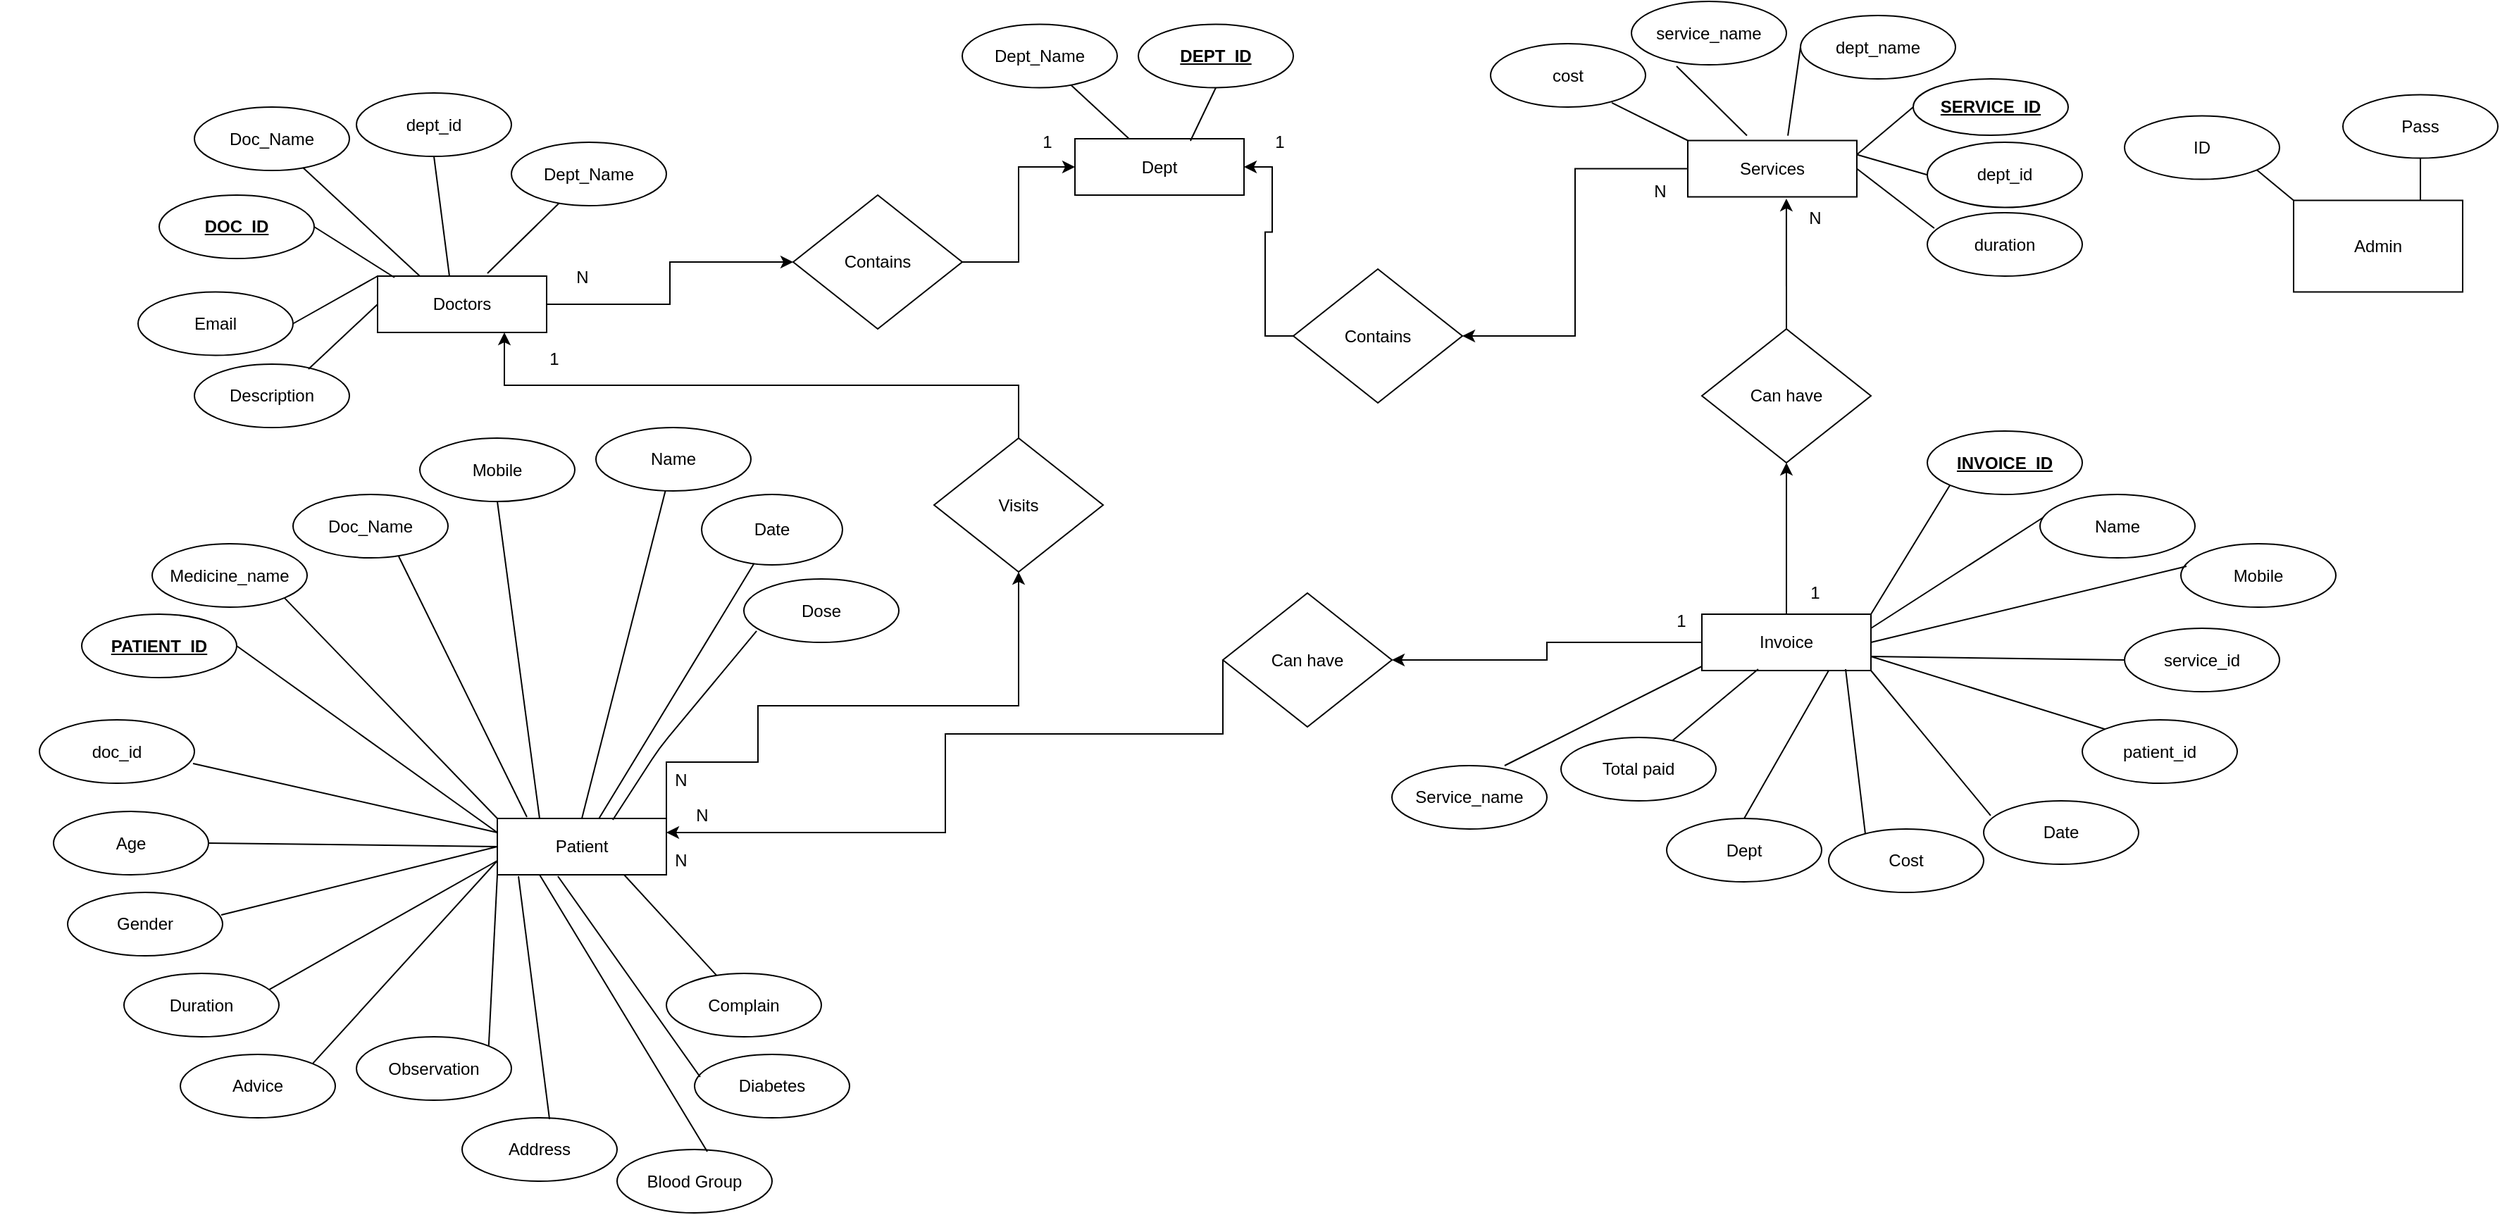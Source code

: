 <mxfile version="12.6.6" type="device"><diagram name="Page-1" id="ad52d381-51e7-2e0d-a935-2d0ddd2fd229"><mxGraphModel dx="3270" dy="803" grid="1" gridSize="10" guides="1" tooltips="1" connect="1" arrows="1" fold="1" page="1" pageScale="1" pageWidth="1100" pageHeight="850" background="#ffffff" math="0" shadow="0"><root><mxCell id="0"/><mxCell id="1" parent="0"/><mxCell id="o3fdxPKOGcx33LJuE6Om-1" value="Admin" style="rounded=0;whiteSpace=wrap;html=1;gradientColor=none;fontStyle=0;labelBackgroundColor=none;labelBorderColor=none;" parent="1" vertex="1"><mxGeometry x="1300" y="141.25" width="120" height="65" as="geometry"/></mxCell><mxCell id="o3fdxPKOGcx33LJuE6Om-6" value="ID" style="ellipse;whiteSpace=wrap;html=1;labelBackgroundColor=none;gradientColor=none;" parent="1" vertex="1"><mxGeometry x="1180" y="81.25" width="110" height="45" as="geometry"/></mxCell><mxCell id="o3fdxPKOGcx33LJuE6Om-7" value="service_name" style="ellipse;whiteSpace=wrap;html=1;labelBackgroundColor=none;gradientColor=none;" parent="1" vertex="1"><mxGeometry x="830" width="110" height="45" as="geometry"/></mxCell><mxCell id="o3fdxPKOGcx33LJuE6Om-8" value="dept_name" style="ellipse;whiteSpace=wrap;html=1;labelBackgroundColor=none;gradientColor=none;" parent="1" vertex="1"><mxGeometry x="950" y="10" width="110" height="45" as="geometry"/></mxCell><mxCell id="o3fdxPKOGcx33LJuE6Om-9" value="Pass" style="ellipse;whiteSpace=wrap;html=1;labelBackgroundColor=none;gradientColor=none;" parent="1" vertex="1"><mxGeometry x="1335" y="66.25" width="110" height="45" as="geometry"/></mxCell><mxCell id="o3fdxPKOGcx33LJuE6Om-11" value="Dept" style="rounded=0;whiteSpace=wrap;html=1;gradientColor=none;fontStyle=0;labelBackgroundColor=none;labelBorderColor=none;" parent="1" vertex="1"><mxGeometry x="435" y="97.5" width="120" height="40" as="geometry"/></mxCell><mxCell id="o3fdxPKOGcx33LJuE6Om-29" style="edgeStyle=orthogonalEdgeStyle;rounded=0;orthogonalLoop=1;jettySize=auto;html=1;exitX=0.5;exitY=1;exitDx=0;exitDy=0;" parent="1" edge="1"><mxGeometry relative="1" as="geometry"><mxPoint x="-320" y="357.5" as="sourcePoint"/><mxPoint x="-320" y="357.5" as="targetPoint"/></mxGeometry></mxCell><mxCell id="o3fdxPKOGcx33LJuE6Om-121" style="edgeStyle=orthogonalEdgeStyle;rounded=0;orthogonalLoop=1;jettySize=auto;html=1;exitX=1;exitY=0.5;exitDx=0;exitDy=0;entryX=0;entryY=0.5;entryDx=0;entryDy=0;" parent="1" source="o3fdxPKOGcx33LJuE6Om-30" target="o3fdxPKOGcx33LJuE6Om-118" edge="1"><mxGeometry relative="1" as="geometry"/></mxCell><mxCell id="o3fdxPKOGcx33LJuE6Om-30" value="Doctors" style="rounded=0;whiteSpace=wrap;html=1;gradientColor=none;fontStyle=0;labelBackgroundColor=none;labelBorderColor=none;" parent="1" vertex="1"><mxGeometry x="-60" y="195" width="120" height="40" as="geometry"/></mxCell><mxCell id="o3fdxPKOGcx33LJuE6Om-33" value="Doc_Name" style="ellipse;whiteSpace=wrap;html=1;labelBackgroundColor=none;gradientColor=none;" parent="1" vertex="1"><mxGeometry x="-190" y="75" width="110" height="45" as="geometry"/></mxCell><mxCell id="o3fdxPKOGcx33LJuE6Om-34" value="Dept_Name" style="ellipse;whiteSpace=wrap;html=1;labelBackgroundColor=none;gradientColor=none;" parent="1" vertex="1"><mxGeometry x="35" y="100" width="110" height="45" as="geometry"/></mxCell><mxCell id="o3fdxPKOGcx33LJuE6Om-35" value="Mobile" style="ellipse;whiteSpace=wrap;html=1;labelBackgroundColor=none;gradientColor=none;fontStyle=0" parent="1" vertex="1"><mxGeometry x="-30" y="310" width="110" height="45" as="geometry"/></mxCell><mxCell id="o3fdxPKOGcx33LJuE6Om-36" value="Email" style="ellipse;whiteSpace=wrap;html=1;labelBackgroundColor=none;gradientColor=none;" parent="1" vertex="1"><mxGeometry x="-230" y="206.25" width="110" height="45" as="geometry"/></mxCell><mxCell id="o3fdxPKOGcx33LJuE6Om-37" value="Description" style="ellipse;whiteSpace=wrap;html=1;labelBackgroundColor=none;gradientColor=none;" parent="1" vertex="1"><mxGeometry x="-190" y="257.5" width="110" height="45" as="geometry"/></mxCell><mxCell id="o3fdxPKOGcx33LJuE6Om-127" style="edgeStyle=orthogonalEdgeStyle;rounded=0;orthogonalLoop=1;jettySize=auto;html=1;exitX=0;exitY=0.5;exitDx=0;exitDy=0;entryX=1;entryY=0.5;entryDx=0;entryDy=0;" parent="1" source="o3fdxPKOGcx33LJuE6Om-38" target="o3fdxPKOGcx33LJuE6Om-126" edge="1"><mxGeometry relative="1" as="geometry"/></mxCell><mxCell id="o3fdxPKOGcx33LJuE6Om-38" value="Services" style="rounded=0;whiteSpace=wrap;html=1;gradientColor=none;fontStyle=0;labelBackgroundColor=none;labelBorderColor=none;" parent="1" vertex="1"><mxGeometry x="870" y="98.75" width="120" height="40" as="geometry"/></mxCell><mxCell id="o3fdxPKOGcx33LJuE6Om-40" value="Dept_Name" style="ellipse;whiteSpace=wrap;html=1;labelBackgroundColor=none;gradientColor=none;" parent="1" vertex="1"><mxGeometry x="355" y="16.25" width="110" height="45" as="geometry"/></mxCell><mxCell id="o3fdxPKOGcx33LJuE6Om-41" value="cost" style="ellipse;whiteSpace=wrap;html=1;labelBackgroundColor=none;gradientColor=none;" parent="1" vertex="1"><mxGeometry x="730" y="30" width="110" height="45" as="geometry"/></mxCell><mxCell id="o3fdxPKOGcx33LJuE6Om-42" value="duration" style="ellipse;whiteSpace=wrap;html=1;labelBackgroundColor=none;gradientColor=none;" parent="1" vertex="1"><mxGeometry x="1040" y="150" width="110" height="45" as="geometry"/></mxCell><mxCell id="o3fdxPKOGcx33LJuE6Om-132" style="edgeStyle=orthogonalEdgeStyle;rounded=0;orthogonalLoop=1;jettySize=auto;html=1;exitX=1;exitY=0;exitDx=0;exitDy=0;entryX=0.5;entryY=1;entryDx=0;entryDy=0;" parent="1" source="o3fdxPKOGcx33LJuE6Om-46" target="o3fdxPKOGcx33LJuE6Om-131" edge="1"><mxGeometry relative="1" as="geometry"><Array as="points"><mxPoint x="145" y="540"/><mxPoint x="210" y="540"/><mxPoint x="210" y="500"/><mxPoint x="395" y="500"/></Array></mxGeometry></mxCell><mxCell id="o3fdxPKOGcx33LJuE6Om-46" value="Patient" style="rounded=0;whiteSpace=wrap;html=1;gradientColor=none;fontStyle=0;labelBackgroundColor=none;labelBorderColor=none;" parent="1" vertex="1"><mxGeometry x="25" y="580" width="120" height="40" as="geometry"/></mxCell><mxCell id="o3fdxPKOGcx33LJuE6Om-47" value="Age" style="ellipse;whiteSpace=wrap;html=1;labelBackgroundColor=none;gradientColor=none;" parent="1" vertex="1"><mxGeometry x="-290" y="575" width="110" height="45" as="geometry"/></mxCell><mxCell id="o3fdxPKOGcx33LJuE6Om-48" value="Gender" style="ellipse;whiteSpace=wrap;html=1;labelBackgroundColor=none;gradientColor=none;" parent="1" vertex="1"><mxGeometry x="-280" y="632.5" width="110" height="45" as="geometry"/></mxCell><mxCell id="o3fdxPKOGcx33LJuE6Om-50" value="Address" style="ellipse;whiteSpace=wrap;html=1;labelBackgroundColor=none;gradientColor=none;" parent="1" vertex="1"><mxGeometry y="792.5" width="110" height="45" as="geometry"/></mxCell><mxCell id="o3fdxPKOGcx33LJuE6Om-51" value="Medicine_name" style="ellipse;whiteSpace=wrap;html=1;labelBackgroundColor=none;gradientColor=none;" parent="1" vertex="1"><mxGeometry x="-220" y="385" width="110" height="45" as="geometry"/></mxCell><mxCell id="o3fdxPKOGcx33LJuE6Om-52" value="Doc_Name" style="ellipse;whiteSpace=wrap;html=1;labelBackgroundColor=none;gradientColor=none;" parent="1" vertex="1"><mxGeometry x="-120" y="350" width="110" height="45" as="geometry"/></mxCell><mxCell id="o3fdxPKOGcx33LJuE6Om-53" value="&lt;div style=&quot;text-align: left&quot;&gt;&lt;span&gt;&lt;span&gt;Name&lt;/span&gt;&lt;/span&gt;&lt;/div&gt;" style="ellipse;whiteSpace=wrap;html=1;labelBackgroundColor=none;gradientColor=none;fontStyle=0" parent="1" vertex="1"><mxGeometry x="95" y="302.5" width="110" height="45" as="geometry"/></mxCell><mxCell id="o3fdxPKOGcx33LJuE6Om-54" value="Duration" style="ellipse;whiteSpace=wrap;html=1;labelBackgroundColor=none;gradientColor=none;" parent="1" vertex="1"><mxGeometry x="-240" y="690" width="110" height="45" as="geometry"/></mxCell><mxCell id="o3fdxPKOGcx33LJuE6Om-55" value="Advice" style="ellipse;whiteSpace=wrap;html=1;labelBackgroundColor=none;gradientColor=none;" parent="1" vertex="1"><mxGeometry x="-200" y="747.5" width="110" height="45" as="geometry"/></mxCell><mxCell id="o3fdxPKOGcx33LJuE6Om-56" value="Diabetes" style="ellipse;whiteSpace=wrap;html=1;labelBackgroundColor=none;gradientColor=none;" parent="1" vertex="1"><mxGeometry x="165" y="747.5" width="110" height="45" as="geometry"/></mxCell><mxCell id="o3fdxPKOGcx33LJuE6Om-57" value="Blood Group" style="ellipse;whiteSpace=wrap;html=1;labelBackgroundColor=none;gradientColor=none;" parent="1" vertex="1"><mxGeometry x="110" y="815" width="110" height="45" as="geometry"/></mxCell><mxCell id="o3fdxPKOGcx33LJuE6Om-58" value="Observation" style="ellipse;whiteSpace=wrap;html=1;labelBackgroundColor=none;gradientColor=none;" parent="1" vertex="1"><mxGeometry x="-75" y="735" width="110" height="45" as="geometry"/></mxCell><mxCell id="o3fdxPKOGcx33LJuE6Om-60" value="Complain" style="ellipse;whiteSpace=wrap;html=1;labelBackgroundColor=none;gradientColor=none;" parent="1" vertex="1"><mxGeometry x="145" y="690" width="110" height="45" as="geometry"/></mxCell><mxCell id="o3fdxPKOGcx33LJuE6Om-61" value="Date" style="ellipse;whiteSpace=wrap;html=1;labelBackgroundColor=none;gradientColor=none;" parent="1" vertex="1"><mxGeometry x="170" y="350" width="100" height="50" as="geometry"/></mxCell><mxCell id="o3fdxPKOGcx33LJuE6Om-62" value="Dose" style="ellipse;whiteSpace=wrap;html=1;labelBackgroundColor=none;gradientColor=none;" parent="1" vertex="1"><mxGeometry x="200" y="410" width="110" height="45" as="geometry"/></mxCell><mxCell id="o3fdxPKOGcx33LJuE6Om-150" style="edgeStyle=orthogonalEdgeStyle;rounded=0;orthogonalLoop=1;jettySize=auto;html=1;exitX=0;exitY=0.5;exitDx=0;exitDy=0;entryX=1;entryY=0.5;entryDx=0;entryDy=0;" parent="1" source="o3fdxPKOGcx33LJuE6Om-63" target="o3fdxPKOGcx33LJuE6Om-149" edge="1"><mxGeometry relative="1" as="geometry"/></mxCell><mxCell id="o3fdxPKOGcx33LJuE6Om-155" style="edgeStyle=orthogonalEdgeStyle;rounded=0;orthogonalLoop=1;jettySize=auto;html=1;exitX=0.5;exitY=0;exitDx=0;exitDy=0;entryX=0.5;entryY=1;entryDx=0;entryDy=0;" parent="1" source="o3fdxPKOGcx33LJuE6Om-63" target="o3fdxPKOGcx33LJuE6Om-154" edge="1"><mxGeometry relative="1" as="geometry"/></mxCell><mxCell id="o3fdxPKOGcx33LJuE6Om-63" value="Invoice" style="rounded=0;whiteSpace=wrap;html=1;gradientColor=none;fontStyle=0;labelBackgroundColor=none;labelBorderColor=none;" parent="1" vertex="1"><mxGeometry x="880" y="435" width="120" height="40" as="geometry"/></mxCell><mxCell id="o3fdxPKOGcx33LJuE6Om-64" value="Name" style="ellipse;whiteSpace=wrap;html=1;labelBackgroundColor=none;gradientColor=none;" parent="1" vertex="1"><mxGeometry x="1120" y="350" width="110" height="45" as="geometry"/></mxCell><mxCell id="o3fdxPKOGcx33LJuE6Om-65" value="Mobile" style="ellipse;whiteSpace=wrap;html=1;labelBackgroundColor=none;gradientColor=none;" parent="1" vertex="1"><mxGeometry x="1220" y="385" width="110" height="45" as="geometry"/></mxCell><mxCell id="o3fdxPKOGcx33LJuE6Om-66" value="Date" style="ellipse;whiteSpace=wrap;html=1;labelBackgroundColor=none;gradientColor=none;" parent="1" vertex="1"><mxGeometry x="1080" y="567.5" width="110" height="45" as="geometry"/></mxCell><mxCell id="o3fdxPKOGcx33LJuE6Om-67" value="Service_name" style="ellipse;whiteSpace=wrap;html=1;labelBackgroundColor=none;gradientColor=none;" parent="1" vertex="1"><mxGeometry x="660" y="542.5" width="110" height="45" as="geometry"/></mxCell><mxCell id="o3fdxPKOGcx33LJuE6Om-68" value="Total paid" style="ellipse;whiteSpace=wrap;html=1;labelBackgroundColor=none;gradientColor=none;" parent="1" vertex="1"><mxGeometry x="780" y="522.5" width="110" height="45" as="geometry"/></mxCell><mxCell id="o3fdxPKOGcx33LJuE6Om-69" value="Cost" style="ellipse;whiteSpace=wrap;html=1;labelBackgroundColor=none;gradientColor=none;" parent="1" vertex="1"><mxGeometry x="970" y="587.5" width="110" height="45" as="geometry"/></mxCell><mxCell id="o3fdxPKOGcx33LJuE6Om-70" value="Dept" style="ellipse;whiteSpace=wrap;html=1;labelBackgroundColor=none;gradientColor=none;" parent="1" vertex="1"><mxGeometry x="855" y="580" width="110" height="45" as="geometry"/></mxCell><mxCell id="o3fdxPKOGcx33LJuE6Om-79" value="" style="endArrow=none;html=1;entryX=0.373;entryY=0.978;entryDx=0;entryDy=0;entryPerimeter=0;" parent="1" source="o3fdxPKOGcx33LJuE6Om-46" target="o3fdxPKOGcx33LJuE6Om-61" edge="1"><mxGeometry width="50" height="50" relative="1" as="geometry"><mxPoint x="54.325" y="546.77" as="sourcePoint"/><mxPoint x="145" y="467.5" as="targetPoint"/></mxGeometry></mxCell><mxCell id="o3fdxPKOGcx33LJuE6Om-84" value="" style="endArrow=none;html=1;exitX=0.175;exitY=-0.025;exitDx=0;exitDy=0;entryX=0.682;entryY=0.978;entryDx=0;entryDy=0;entryPerimeter=0;exitPerimeter=0;" parent="1" source="o3fdxPKOGcx33LJuE6Om-46" target="o3fdxPKOGcx33LJuE6Om-52" edge="1"><mxGeometry width="50" height="50" relative="1" as="geometry"><mxPoint x="-91.04" y="612.5" as="sourcePoint"/><mxPoint x="-35.0" y="521.52" as="targetPoint"/></mxGeometry></mxCell><mxCell id="o3fdxPKOGcx33LJuE6Om-85" value="" style="endArrow=none;html=1;entryX=0.5;entryY=1;entryDx=0;entryDy=0;exitX=0.25;exitY=0;exitDx=0;exitDy=0;" parent="1" source="o3fdxPKOGcx33LJuE6Om-46" target="o3fdxPKOGcx33LJuE6Om-35" edge="1"><mxGeometry width="50" height="50" relative="1" as="geometry"><mxPoint x="45" y="572.5" as="sourcePoint"/><mxPoint x="76.04" y="661.52" as="targetPoint"/></mxGeometry></mxCell><mxCell id="o3fdxPKOGcx33LJuE6Om-86" value="" style="endArrow=none;html=1;exitX=0.5;exitY=0;exitDx=0;exitDy=0;" parent="1" source="o3fdxPKOGcx33LJuE6Om-46" target="o3fdxPKOGcx33LJuE6Om-53" edge="1"><mxGeometry width="50" height="50" relative="1" as="geometry"><mxPoint x="30" y="762.5" as="sourcePoint"/><mxPoint x="86.04" y="671.52" as="targetPoint"/></mxGeometry></mxCell><mxCell id="o3fdxPKOGcx33LJuE6Om-89" value="" style="endArrow=none;html=1;exitX=0;exitY=0;exitDx=0;exitDy=0;entryX=1;entryY=1;entryDx=0;entryDy=0;" parent="1" source="o3fdxPKOGcx33LJuE6Om-46" target="o3fdxPKOGcx33LJuE6Om-51" edge="1"><mxGeometry width="50" height="50" relative="1" as="geometry"><mxPoint x="-25" y="622.5" as="sourcePoint"/><mxPoint x="-85" y="564.02" as="targetPoint"/></mxGeometry></mxCell><mxCell id="o3fdxPKOGcx33LJuE6Om-90" value="" style="endArrow=none;html=1;entryX=1;entryY=0.5;entryDx=0;entryDy=0;" parent="1" target="o3fdxPKOGcx33LJuE6Om-47" edge="1"><mxGeometry width="50" height="50" relative="1" as="geometry"><mxPoint x="25" y="600" as="sourcePoint"/><mxPoint x="-135" y="607.5" as="targetPoint"/></mxGeometry></mxCell><mxCell id="o3fdxPKOGcx33LJuE6Om-95" value="" style="endArrow=none;html=1;entryX=0.082;entryY=0.822;entryDx=0;entryDy=0;entryPerimeter=0;exitX=0.683;exitY=0.025;exitDx=0;exitDy=0;exitPerimeter=0;" parent="1" source="o3fdxPKOGcx33LJuE6Om-46" target="o3fdxPKOGcx33LJuE6Om-62" edge="1"><mxGeometry width="50" height="50" relative="1" as="geometry"><mxPoint x="104.057" y="590" as="sourcePoint"/><mxPoint x="155" y="477.5" as="targetPoint"/><Array as="points"><mxPoint x="140" y="530"/></Array></mxGeometry></mxCell><mxCell id="o3fdxPKOGcx33LJuE6Om-99" value="" style="endArrow=none;html=1;entryX=0.045;entryY=0.322;entryDx=0;entryDy=0;entryPerimeter=0;exitX=0.727;exitY=0;exitDx=0;exitDy=0;exitPerimeter=0;" parent="1" source="o3fdxPKOGcx33LJuE6Om-67" edge="1"><mxGeometry width="50" height="50" relative="1" as="geometry"><mxPoint x="850" y="472" as="sourcePoint"/><mxPoint x="880.0" y="472.0" as="targetPoint"/></mxGeometry></mxCell><mxCell id="o3fdxPKOGcx33LJuE6Om-100" value="" style="endArrow=none;html=1;entryX=0.333;entryY=0.975;entryDx=0;entryDy=0;entryPerimeter=0;" parent="1" source="o3fdxPKOGcx33LJuE6Om-68" target="o3fdxPKOGcx33LJuE6Om-63" edge="1"><mxGeometry width="50" height="50" relative="1" as="geometry"><mxPoint x="910" y="500.0" as="sourcePoint"/><mxPoint x="974.95" y="502.0" as="targetPoint"/></mxGeometry></mxCell><mxCell id="o3fdxPKOGcx33LJuE6Om-101" value="" style="endArrow=none;html=1;entryX=0.5;entryY=0;entryDx=0;entryDy=0;exitX=0.75;exitY=1;exitDx=0;exitDy=0;" parent="1" source="o3fdxPKOGcx33LJuE6Om-63" target="o3fdxPKOGcx33LJuE6Om-70" edge="1"><mxGeometry width="50" height="50" relative="1" as="geometry"><mxPoint x="972.53" y="484.0" as="sourcePoint"/><mxPoint x="1037.48" y="486.0" as="targetPoint"/></mxGeometry></mxCell><mxCell id="o3fdxPKOGcx33LJuE6Om-102" value="" style="endArrow=none;html=1;entryX=0.236;entryY=0.067;entryDx=0;entryDy=0;entryPerimeter=0;exitX=0.85;exitY=0.975;exitDx=0;exitDy=0;exitPerimeter=0;" parent="1" source="o3fdxPKOGcx33LJuE6Om-63" target="o3fdxPKOGcx33LJuE6Om-69" edge="1"><mxGeometry width="50" height="50" relative="1" as="geometry"><mxPoint x="1000" y="455.0" as="sourcePoint"/><mxPoint x="1064.95" y="457.0" as="targetPoint"/></mxGeometry></mxCell><mxCell id="o3fdxPKOGcx33LJuE6Om-103" value="" style="endArrow=none;html=1;entryX=0.045;entryY=0.233;entryDx=0;entryDy=0;entryPerimeter=0;exitX=1;exitY=1;exitDx=0;exitDy=0;" parent="1" source="o3fdxPKOGcx33LJuE6Om-63" target="o3fdxPKOGcx33LJuE6Om-66" edge="1"><mxGeometry width="50" height="50" relative="1" as="geometry"><mxPoint x="1020" y="450" as="sourcePoint"/><mxPoint x="1058.02" y="482.01" as="targetPoint"/></mxGeometry></mxCell><mxCell id="o3fdxPKOGcx33LJuE6Om-104" value="" style="endArrow=none;html=1;entryX=0.036;entryY=0.356;entryDx=0;entryDy=0;entryPerimeter=0;exitX=1;exitY=0.5;exitDx=0;exitDy=0;" parent="1" source="o3fdxPKOGcx33LJuE6Om-63" target="o3fdxPKOGcx33LJuE6Om-65" edge="1"><mxGeometry width="50" height="50" relative="1" as="geometry"><mxPoint x="1090" y="440" as="sourcePoint"/><mxPoint x="1063.96" y="431.99" as="targetPoint"/></mxGeometry></mxCell><mxCell id="o3fdxPKOGcx33LJuE6Om-105" value="" style="endArrow=none;html=1;entryX=0.018;entryY=0.367;entryDx=0;entryDy=0;entryPerimeter=0;exitX=1;exitY=0.25;exitDx=0;exitDy=0;" parent="1" source="o3fdxPKOGcx33LJuE6Om-63" target="o3fdxPKOGcx33LJuE6Om-64" edge="1"><mxGeometry width="50" height="50" relative="1" as="geometry"><mxPoint x="1130" y="400" as="sourcePoint"/><mxPoint x="1073.96" y="441.99" as="targetPoint"/></mxGeometry></mxCell><mxCell id="o3fdxPKOGcx33LJuE6Om-106" value="" style="endArrow=none;html=1;entryX=0;entryY=0;entryDx=0;entryDy=0;exitX=0.782;exitY=0.933;exitDx=0;exitDy=0;exitPerimeter=0;" parent="1" source="o3fdxPKOGcx33LJuE6Om-41" target="o3fdxPKOGcx33LJuE6Om-38" edge="1"><mxGeometry width="50" height="50" relative="1" as="geometry"><mxPoint x="1230" y="336.25" as="sourcePoint"/><mxPoint x="1283.96" y="313.24" as="targetPoint"/></mxGeometry></mxCell><mxCell id="o3fdxPKOGcx33LJuE6Om-107" value="" style="endArrow=none;html=1;entryX=0.35;entryY=-0.087;entryDx=0;entryDy=0;exitX=0.291;exitY=1.022;exitDx=0;exitDy=0;exitPerimeter=0;entryPerimeter=0;" parent="1" source="o3fdxPKOGcx33LJuE6Om-7" target="o3fdxPKOGcx33LJuE6Om-38" edge="1"><mxGeometry width="50" height="50" relative="1" as="geometry"><mxPoint x="856.02" y="93.235" as="sourcePoint"/><mxPoint x="880" y="108.75" as="targetPoint"/></mxGeometry></mxCell><mxCell id="o3fdxPKOGcx33LJuE6Om-108" value="" style="endArrow=none;html=1;entryX=0.592;entryY=-0.087;entryDx=0;entryDy=0;exitX=0;exitY=0.5;exitDx=0;exitDy=0;entryPerimeter=0;" parent="1" source="o3fdxPKOGcx33LJuE6Om-8" target="o3fdxPKOGcx33LJuE6Om-38" edge="1"><mxGeometry width="50" height="50" relative="1" as="geometry"><mxPoint x="917.01" y="72.24" as="sourcePoint"/><mxPoint x="922" y="105.27" as="targetPoint"/></mxGeometry></mxCell><mxCell id="o3fdxPKOGcx33LJuE6Om-109" value="" style="endArrow=none;html=1;entryX=1;entryY=0.5;entryDx=0;entryDy=0;exitX=0.045;exitY=0.244;exitDx=0;exitDy=0;exitPerimeter=0;" parent="1" source="o3fdxPKOGcx33LJuE6Om-42" target="o3fdxPKOGcx33LJuE6Om-38" edge="1"><mxGeometry width="50" height="50" relative="1" as="geometry"><mxPoint x="1010" y="73.75" as="sourcePoint"/><mxPoint x="951.04" y="105.27" as="targetPoint"/></mxGeometry></mxCell><mxCell id="o3fdxPKOGcx33LJuE6Om-110" value="" style="endArrow=none;html=1;" parent="1" source="o3fdxPKOGcx33LJuE6Om-40" target="o3fdxPKOGcx33LJuE6Om-11" edge="1"><mxGeometry width="50" height="50" relative="1" as="geometry"><mxPoint x="615" y="285" as="sourcePoint"/><mxPoint x="556.04" y="316.52" as="targetPoint"/></mxGeometry></mxCell><mxCell id="o3fdxPKOGcx33LJuE6Om-111" value="" style="endArrow=none;html=1;entryX=1;entryY=1;entryDx=0;entryDy=0;exitX=0;exitY=0;exitDx=0;exitDy=0;" parent="1" source="o3fdxPKOGcx33LJuE6Om-1" target="o3fdxPKOGcx33LJuE6Om-6" edge="1"><mxGeometry width="50" height="50" relative="1" as="geometry"><mxPoint x="1315" y="146.25" as="sourcePoint"/><mxPoint x="1746.04" y="450.27" as="targetPoint"/></mxGeometry></mxCell><mxCell id="o3fdxPKOGcx33LJuE6Om-112" value="" style="endArrow=none;html=1;entryX=0.75;entryY=0;entryDx=0;entryDy=0;" parent="1" source="o3fdxPKOGcx33LJuE6Om-9" target="o3fdxPKOGcx33LJuE6Om-1" edge="1"><mxGeometry width="50" height="50" relative="1" as="geometry"><mxPoint x="1310" y="151.25" as="sourcePoint"/><mxPoint x="1284.325" y="129.48" as="targetPoint"/></mxGeometry></mxCell><mxCell id="o3fdxPKOGcx33LJuE6Om-113" value="" style="endArrow=none;html=1;entryX=1;entryY=0.5;entryDx=0;entryDy=0;exitX=0;exitY=0;exitDx=0;exitDy=0;" parent="1" source="o3fdxPKOGcx33LJuE6Om-30" target="o3fdxPKOGcx33LJuE6Om-36" edge="1"><mxGeometry width="50" height="50" relative="1" as="geometry"><mxPoint x="335" y="-35" as="sourcePoint"/><mxPoint x="309.325" y="-56.77" as="targetPoint"/></mxGeometry></mxCell><mxCell id="o3fdxPKOGcx33LJuE6Om-114" value="" style="endArrow=none;html=1;exitX=0.25;exitY=0;exitDx=0;exitDy=0;" parent="1" source="o3fdxPKOGcx33LJuE6Om-30" target="o3fdxPKOGcx33LJuE6Om-33" edge="1"><mxGeometry width="50" height="50" relative="1" as="geometry"><mxPoint x="-50" y="205" as="sourcePoint"/><mxPoint x="-70" y="187.5" as="targetPoint"/></mxGeometry></mxCell><mxCell id="o3fdxPKOGcx33LJuE6Om-115" value="" style="endArrow=none;html=1;entryX=0.736;entryY=0.078;entryDx=0;entryDy=0;exitX=0;exitY=0.5;exitDx=0;exitDy=0;entryPerimeter=0;" parent="1" source="o3fdxPKOGcx33LJuE6Om-30" target="o3fdxPKOGcx33LJuE6Om-37" edge="1"><mxGeometry width="50" height="50" relative="1" as="geometry"><mxPoint x="-40" y="215" as="sourcePoint"/><mxPoint x="-60" y="197.5" as="targetPoint"/></mxGeometry></mxCell><mxCell id="o3fdxPKOGcx33LJuE6Om-116" value="" style="endArrow=none;html=1;exitX=0.65;exitY=-0.05;exitDx=0;exitDy=0;exitPerimeter=0;" parent="1" source="o3fdxPKOGcx33LJuE6Om-30" target="o3fdxPKOGcx33LJuE6Om-34" edge="1"><mxGeometry width="50" height="50" relative="1" as="geometry"><mxPoint x="-30" y="225" as="sourcePoint"/><mxPoint x="-50" y="207.5" as="targetPoint"/></mxGeometry></mxCell><mxCell id="o3fdxPKOGcx33LJuE6Om-122" style="edgeStyle=orthogonalEdgeStyle;rounded=0;orthogonalLoop=1;jettySize=auto;html=1;exitX=1;exitY=0.5;exitDx=0;exitDy=0;entryX=0;entryY=0.5;entryDx=0;entryDy=0;" parent="1" source="o3fdxPKOGcx33LJuE6Om-118" target="o3fdxPKOGcx33LJuE6Om-11" edge="1"><mxGeometry relative="1" as="geometry"/></mxCell><mxCell id="o3fdxPKOGcx33LJuE6Om-118" value="Contains" style="rhombus;whiteSpace=wrap;html=1;labelBackgroundColor=none;gradientColor=none;" parent="1" vertex="1"><mxGeometry x="235" y="137.5" width="120" height="95" as="geometry"/></mxCell><mxCell id="o3fdxPKOGcx33LJuE6Om-124" value="1" style="text;html=1;align=center;verticalAlign=middle;resizable=0;points=[];autosize=1;" parent="1" vertex="1"><mxGeometry x="405" y="90" width="20" height="20" as="geometry"/></mxCell><mxCell id="o3fdxPKOGcx33LJuE6Om-125" value="N" style="text;html=1;align=center;verticalAlign=middle;resizable=0;points=[];autosize=1;" parent="1" vertex="1"><mxGeometry x="840" y="125" width="20" height="20" as="geometry"/></mxCell><mxCell id="o3fdxPKOGcx33LJuE6Om-128" style="edgeStyle=orthogonalEdgeStyle;rounded=0;orthogonalLoop=1;jettySize=auto;html=1;exitX=0;exitY=0.5;exitDx=0;exitDy=0;entryX=1;entryY=0.5;entryDx=0;entryDy=0;" parent="1" source="o3fdxPKOGcx33LJuE6Om-126" target="o3fdxPKOGcx33LJuE6Om-11" edge="1"><mxGeometry relative="1" as="geometry"/></mxCell><mxCell id="o3fdxPKOGcx33LJuE6Om-126" value="Contains" style="rhombus;whiteSpace=wrap;html=1;labelBackgroundColor=none;gradientColor=none;" parent="1" vertex="1"><mxGeometry x="590" y="190" width="120" height="95" as="geometry"/></mxCell><mxCell id="o3fdxPKOGcx33LJuE6Om-130" value="1" style="text;html=1;align=center;verticalAlign=middle;resizable=0;points=[];autosize=1;" parent="1" vertex="1"><mxGeometry x="570" y="90" width="20" height="20" as="geometry"/></mxCell><mxCell id="o3fdxPKOGcx33LJuE6Om-133" style="edgeStyle=orthogonalEdgeStyle;rounded=0;orthogonalLoop=1;jettySize=auto;html=1;exitX=0.5;exitY=0;exitDx=0;exitDy=0;entryX=0.75;entryY=1;entryDx=0;entryDy=0;" parent="1" source="o3fdxPKOGcx33LJuE6Om-131" target="o3fdxPKOGcx33LJuE6Om-30" edge="1"><mxGeometry relative="1" as="geometry"/></mxCell><mxCell id="o3fdxPKOGcx33LJuE6Om-131" value="Visits" style="rhombus;whiteSpace=wrap;html=1;labelBackgroundColor=none;gradientColor=none;" parent="1" vertex="1"><mxGeometry x="335" y="310" width="120" height="95" as="geometry"/></mxCell><mxCell id="o3fdxPKOGcx33LJuE6Om-134" value="1" style="text;html=1;align=center;verticalAlign=middle;resizable=0;points=[];autosize=1;" parent="1" vertex="1"><mxGeometry x="55" y="243.75" width="20" height="20" as="geometry"/></mxCell><mxCell id="o3fdxPKOGcx33LJuE6Om-135" value="N" style="text;html=1;align=center;verticalAlign=middle;resizable=0;points=[];autosize=1;" parent="1" vertex="1"><mxGeometry x="75" y="186.25" width="20" height="20" as="geometry"/></mxCell><mxCell id="o3fdxPKOGcx33LJuE6Om-136" value="N" style="text;html=1;align=center;verticalAlign=middle;resizable=0;points=[];autosize=1;" parent="1" vertex="1"><mxGeometry x="145" y="542.5" width="20" height="20" as="geometry"/></mxCell><mxCell id="o3fdxPKOGcx33LJuE6Om-147" value="N" style="text;html=1;align=center;verticalAlign=middle;resizable=0;points=[];autosize=1;" parent="1" vertex="1"><mxGeometry x="145" y="600" width="20" height="20" as="geometry"/></mxCell><mxCell id="o3fdxPKOGcx33LJuE6Om-151" style="edgeStyle=orthogonalEdgeStyle;rounded=0;orthogonalLoop=1;jettySize=auto;html=1;exitX=0;exitY=0.5;exitDx=0;exitDy=0;entryX=1;entryY=0.25;entryDx=0;entryDy=0;" parent="1" source="o3fdxPKOGcx33LJuE6Om-149" target="o3fdxPKOGcx33LJuE6Om-46" edge="1"><mxGeometry relative="1" as="geometry"><Array as="points"><mxPoint x="540" y="520"/><mxPoint x="343" y="520"/><mxPoint x="343" y="590"/></Array></mxGeometry></mxCell><mxCell id="o3fdxPKOGcx33LJuE6Om-149" value="Can have" style="rhombus;whiteSpace=wrap;html=1;labelBackgroundColor=none;gradientColor=none;" parent="1" vertex="1"><mxGeometry x="540" y="420" width="120" height="95" as="geometry"/></mxCell><mxCell id="o3fdxPKOGcx33LJuE6Om-152" value="1" style="text;html=1;align=center;verticalAlign=middle;resizable=0;points=[];autosize=1;" parent="1" vertex="1"><mxGeometry x="855" y="430" width="20" height="20" as="geometry"/></mxCell><mxCell id="o3fdxPKOGcx33LJuE6Om-153" value="N" style="text;html=1;align=center;verticalAlign=middle;resizable=0;points=[];autosize=1;" parent="1" vertex="1"><mxGeometry x="160" y="567.5" width="20" height="20" as="geometry"/></mxCell><mxCell id="o3fdxPKOGcx33LJuE6Om-156" style="edgeStyle=orthogonalEdgeStyle;rounded=0;orthogonalLoop=1;jettySize=auto;html=1;exitX=0.5;exitY=0;exitDx=0;exitDy=0;entryX=0.583;entryY=1.031;entryDx=0;entryDy=0;entryPerimeter=0;" parent="1" source="o3fdxPKOGcx33LJuE6Om-154" target="o3fdxPKOGcx33LJuE6Om-38" edge="1"><mxGeometry relative="1" as="geometry"/></mxCell><mxCell id="o3fdxPKOGcx33LJuE6Om-154" value="Can have" style="rhombus;whiteSpace=wrap;html=1;labelBackgroundColor=none;gradientColor=none;" parent="1" vertex="1"><mxGeometry x="880" y="232.5" width="120" height="95" as="geometry"/></mxCell><mxCell id="o3fdxPKOGcx33LJuE6Om-157" value="1" style="text;html=1;align=center;verticalAlign=middle;resizable=0;points=[];autosize=1;" parent="1" vertex="1"><mxGeometry x="950" y="410" width="20" height="20" as="geometry"/></mxCell><mxCell id="o3fdxPKOGcx33LJuE6Om-158" value="N" style="text;html=1;align=center;verticalAlign=middle;resizable=0;points=[];autosize=1;" parent="1" vertex="1"><mxGeometry x="950" y="143.75" width="20" height="20" as="geometry"/></mxCell><mxCell id="o3fdxPKOGcx33LJuE6Om-163" value="" style="endArrow=none;html=1;entryX=0.991;entryY=0.356;entryDx=0;entryDy=0;entryPerimeter=0;exitX=0;exitY=0.5;exitDx=0;exitDy=0;" parent="1" source="o3fdxPKOGcx33LJuE6Om-46" target="o3fdxPKOGcx33LJuE6Om-48" edge="1"><mxGeometry width="50" height="50" relative="1" as="geometry"><mxPoint y="600" as="sourcePoint"/><mxPoint x="50.02" y="439.01" as="targetPoint"/></mxGeometry></mxCell><mxCell id="o3fdxPKOGcx33LJuE6Om-164" value="" style="endArrow=none;html=1;entryX=0.936;entryY=0.256;entryDx=0;entryDy=0;entryPerimeter=0;exitX=0;exitY=0.75;exitDx=0;exitDy=0;" parent="1" source="o3fdxPKOGcx33LJuE6Om-46" target="o3fdxPKOGcx33LJuE6Om-54" edge="1"><mxGeometry width="50" height="50" relative="1" as="geometry"><mxPoint x="35" y="610" as="sourcePoint"/><mxPoint x="-160.99" y="541.02" as="targetPoint"/></mxGeometry></mxCell><mxCell id="o3fdxPKOGcx33LJuE6Om-165" value="" style="endArrow=none;html=1;entryX=1;entryY=0;entryDx=0;entryDy=0;exitX=0;exitY=0.75;exitDx=0;exitDy=0;" parent="1" source="o3fdxPKOGcx33LJuE6Om-46" target="o3fdxPKOGcx33LJuE6Om-55" edge="1"><mxGeometry width="50" height="50" relative="1" as="geometry"><mxPoint x="35" y="620" as="sourcePoint"/><mxPoint x="-187.04" y="609.02" as="targetPoint"/></mxGeometry></mxCell><mxCell id="o3fdxPKOGcx33LJuE6Om-166" value="" style="endArrow=none;html=1;entryX=1;entryY=0;entryDx=0;entryDy=0;exitX=0;exitY=1;exitDx=0;exitDy=0;" parent="1" source="o3fdxPKOGcx33LJuE6Om-46" target="o3fdxPKOGcx33LJuE6Om-58" edge="1"><mxGeometry width="50" height="50" relative="1" as="geometry"><mxPoint x="35" y="620" as="sourcePoint"/><mxPoint x="-175.675" y="671.77" as="targetPoint"/></mxGeometry></mxCell><mxCell id="o3fdxPKOGcx33LJuE6Om-168" value="" style="endArrow=none;html=1;entryX=0.564;entryY=0.022;entryDx=0;entryDy=0;exitX=0.125;exitY=1.025;exitDx=0;exitDy=0;entryPerimeter=0;exitPerimeter=0;" parent="1" source="o3fdxPKOGcx33LJuE6Om-46" target="o3fdxPKOGcx33LJuE6Om-50" edge="1"><mxGeometry width="50" height="50" relative="1" as="geometry"><mxPoint x="44.96" y="629" as="sourcePoint"/><mxPoint x="-142.01" y="816.01" as="targetPoint"/></mxGeometry></mxCell><mxCell id="o3fdxPKOGcx33LJuE6Om-169" value="" style="endArrow=none;html=1;entryX=0.582;entryY=0.033;entryDx=0;entryDy=0;exitX=0.25;exitY=1;exitDx=0;exitDy=0;entryPerimeter=0;" parent="1" source="o3fdxPKOGcx33LJuE6Om-46" target="o3fdxPKOGcx33LJuE6Om-57" edge="1"><mxGeometry width="50" height="50" relative="1" as="geometry"><mxPoint x="50" y="631" as="sourcePoint"/><mxPoint x="-32.96" y="815.99" as="targetPoint"/></mxGeometry></mxCell><mxCell id="o3fdxPKOGcx33LJuE6Om-170" value="" style="endArrow=none;html=1;exitX=0.358;exitY=1.025;exitDx=0;exitDy=0;exitPerimeter=0;entryX=0.036;entryY=0.356;entryDx=0;entryDy=0;entryPerimeter=0;" parent="1" source="o3fdxPKOGcx33LJuE6Om-46" target="o3fdxPKOGcx33LJuE6Om-56" edge="1"><mxGeometry width="50" height="50" relative="1" as="geometry"><mxPoint x="65" y="630" as="sourcePoint"/><mxPoint x="130" y="740" as="targetPoint"/></mxGeometry></mxCell><mxCell id="o3fdxPKOGcx33LJuE6Om-172" value="" style="endArrow=none;html=1;exitX=0.75;exitY=1;exitDx=0;exitDy=0;" parent="1" source="o3fdxPKOGcx33LJuE6Om-46" target="o3fdxPKOGcx33LJuE6Om-60" edge="1"><mxGeometry width="50" height="50" relative="1" as="geometry"><mxPoint x="95" y="630" as="sourcePoint"/><mxPoint x="162.04" y="731.995" as="targetPoint"/></mxGeometry></mxCell><mxCell id="_Z9bumCMrYgl7Pxcgu_C-1" value="PATIENT_ID" style="ellipse;whiteSpace=wrap;html=1;labelBackgroundColor=none;gradientColor=none;fontStyle=5" parent="1" vertex="1"><mxGeometry x="-270" y="435" width="110" height="45" as="geometry"/></mxCell><mxCell id="_Z9bumCMrYgl7Pxcgu_C-2" value="" style="endArrow=none;html=1;entryX=1;entryY=0.5;entryDx=0;entryDy=0;exitX=0;exitY=0.25;exitDx=0;exitDy=0;" parent="1" source="o3fdxPKOGcx33LJuE6Om-46" target="_Z9bumCMrYgl7Pxcgu_C-1" edge="1"><mxGeometry width="50" height="50" relative="1" as="geometry"><mxPoint x="20" y="580" as="sourcePoint"/><mxPoint x="-15.675" y="403.23" as="targetPoint"/></mxGeometry></mxCell><mxCell id="_Z9bumCMrYgl7Pxcgu_C-3" value="DOC_ID" style="ellipse;whiteSpace=wrap;html=1;labelBackgroundColor=none;gradientColor=none;fontStyle=5" parent="1" vertex="1"><mxGeometry x="-215" y="137.5" width="110" height="45" as="geometry"/></mxCell><mxCell id="_Z9bumCMrYgl7Pxcgu_C-4" value="" style="endArrow=none;html=1;entryX=1;entryY=0.5;entryDx=0;entryDy=0;exitX=0.1;exitY=0.025;exitDx=0;exitDy=0;exitPerimeter=0;" parent="1" source="o3fdxPKOGcx33LJuE6Om-30" target="_Z9bumCMrYgl7Pxcgu_C-3" edge="1"><mxGeometry width="50" height="50" relative="1" as="geometry"><mxPoint x="-50" y="205" as="sourcePoint"/><mxPoint x="-110" y="238.75" as="targetPoint"/></mxGeometry></mxCell><mxCell id="_Z9bumCMrYgl7Pxcgu_C-5" value="DEPT_ID" style="ellipse;whiteSpace=wrap;html=1;labelBackgroundColor=none;gradientColor=none;fontStyle=5" parent="1" vertex="1"><mxGeometry x="480" y="16.25" width="110" height="45" as="geometry"/></mxCell><mxCell id="_Z9bumCMrYgl7Pxcgu_C-6" value="" style="endArrow=none;html=1;exitX=0.5;exitY=1;exitDx=0;exitDy=0;entryX=0.683;entryY=0.038;entryDx=0;entryDy=0;entryPerimeter=0;" parent="1" source="_Z9bumCMrYgl7Pxcgu_C-5" target="o3fdxPKOGcx33LJuE6Om-11" edge="1"><mxGeometry width="50" height="50" relative="1" as="geometry"><mxPoint x="442.334" y="69.311" as="sourcePoint"/><mxPoint x="483.413" y="107.5" as="targetPoint"/></mxGeometry></mxCell><mxCell id="_Z9bumCMrYgl7Pxcgu_C-11" value="INVOICE_ID" style="ellipse;whiteSpace=wrap;html=1;labelBackgroundColor=none;gradientColor=none;fontStyle=5" parent="1" vertex="1"><mxGeometry x="1040" y="305" width="110" height="45" as="geometry"/></mxCell><mxCell id="_Z9bumCMrYgl7Pxcgu_C-12" value="" style="endArrow=none;html=1;entryX=0;entryY=1;entryDx=0;entryDy=0;exitX=1;exitY=0;exitDx=0;exitDy=0;" parent="1" source="o3fdxPKOGcx33LJuE6Om-63" target="_Z9bumCMrYgl7Pxcgu_C-11" edge="1"><mxGeometry width="50" height="50" relative="1" as="geometry"><mxPoint x="1010" y="455" as="sourcePoint"/><mxPoint x="1121.98" y="461.515" as="targetPoint"/></mxGeometry></mxCell><mxCell id="_Z9bumCMrYgl7Pxcgu_C-13" value="SERVICE_ID" style="ellipse;whiteSpace=wrap;html=1;labelBackgroundColor=none;gradientColor=none;fontStyle=5" parent="1" vertex="1"><mxGeometry x="1030" y="55" width="110" height="40" as="geometry"/></mxCell><mxCell id="_Z9bumCMrYgl7Pxcgu_C-14" value="" style="endArrow=none;html=1;entryX=1;entryY=0.25;entryDx=0;entryDy=0;exitX=0;exitY=0.5;exitDx=0;exitDy=0;" parent="1" source="_Z9bumCMrYgl7Pxcgu_C-13" target="o3fdxPKOGcx33LJuE6Om-38" edge="1"><mxGeometry width="50" height="50" relative="1" as="geometry"><mxPoint x="1040" y="176.25" as="sourcePoint"/><mxPoint x="1000" y="128.75" as="targetPoint"/></mxGeometry></mxCell><mxCell id="_Z9bumCMrYgl7Pxcgu_C-16" value="doc_id" style="ellipse;whiteSpace=wrap;html=1;labelBackgroundColor=none;gradientColor=none;" parent="1" vertex="1"><mxGeometry x="-300" y="510" width="110" height="45" as="geometry"/></mxCell><mxCell id="_Z9bumCMrYgl7Pxcgu_C-18" value="" style="endArrow=none;html=1;entryX=0.991;entryY=0.689;entryDx=0;entryDy=0;entryPerimeter=0;exitX=0;exitY=0.25;exitDx=0;exitDy=0;" parent="1" source="o3fdxPKOGcx33LJuE6Om-46" target="_Z9bumCMrYgl7Pxcgu_C-16" edge="1"><mxGeometry width="50" height="50" relative="1" as="geometry"><mxPoint x="35" y="610" as="sourcePoint"/><mxPoint x="-143.96" y="577.985" as="targetPoint"/></mxGeometry></mxCell><mxCell id="_Z9bumCMrYgl7Pxcgu_C-19" value="dept_id" style="ellipse;whiteSpace=wrap;html=1;labelBackgroundColor=none;gradientColor=none;" parent="1" vertex="1"><mxGeometry x="-75" y="65" width="110" height="45" as="geometry"/></mxCell><mxCell id="_Z9bumCMrYgl7Pxcgu_C-20" value="" style="endArrow=none;html=1;exitX=0.425;exitY=0;exitDx=0;exitDy=0;exitPerimeter=0;entryX=0.5;entryY=1;entryDx=0;entryDy=0;" parent="1" source="o3fdxPKOGcx33LJuE6Om-30" target="_Z9bumCMrYgl7Pxcgu_C-19" edge="1"><mxGeometry width="50" height="50" relative="1" as="geometry"><mxPoint x="28" y="203" as="sourcePoint"/><mxPoint x="78.669" y="153.239" as="targetPoint"/></mxGeometry></mxCell><mxCell id="_Z9bumCMrYgl7Pxcgu_C-21" value="dept_id" style="ellipse;whiteSpace=wrap;html=1;labelBackgroundColor=none;gradientColor=none;" parent="1" vertex="1"><mxGeometry x="1040" y="100" width="110" height="46.25" as="geometry"/></mxCell><mxCell id="_Z9bumCMrYgl7Pxcgu_C-22" value="" style="endArrow=none;html=1;entryX=1;entryY=0.25;entryDx=0;entryDy=0;exitX=0;exitY=0.5;exitDx=0;exitDy=0;" parent="1" source="_Z9bumCMrYgl7Pxcgu_C-21" target="o3fdxPKOGcx33LJuE6Om-38" edge="1"><mxGeometry width="50" height="50" relative="1" as="geometry"><mxPoint x="1040" y="85" as="sourcePoint"/><mxPoint x="1000" y="118.75" as="targetPoint"/></mxGeometry></mxCell><mxCell id="_Z9bumCMrYgl7Pxcgu_C-23" value="patient_id" style="ellipse;whiteSpace=wrap;html=1;labelBackgroundColor=none;gradientColor=none;" parent="1" vertex="1"><mxGeometry x="1150" y="510" width="110" height="45" as="geometry"/></mxCell><mxCell id="_Z9bumCMrYgl7Pxcgu_C-24" value="service_id" style="ellipse;whiteSpace=wrap;html=1;labelBackgroundColor=none;gradientColor=none;" parent="1" vertex="1"><mxGeometry x="1180" y="445" width="110" height="45" as="geometry"/></mxCell><mxCell id="_Z9bumCMrYgl7Pxcgu_C-25" value="" style="endArrow=none;html=1;entryX=0;entryY=0.5;entryDx=0;entryDy=0;exitX=1;exitY=0.75;exitDx=0;exitDy=0;" parent="1" source="o3fdxPKOGcx33LJuE6Om-63" target="_Z9bumCMrYgl7Pxcgu_C-24" edge="1"><mxGeometry width="50" height="50" relative="1" as="geometry"><mxPoint x="1010" y="465" as="sourcePoint"/><mxPoint x="1233.96" y="411.02" as="targetPoint"/></mxGeometry></mxCell><mxCell id="_Z9bumCMrYgl7Pxcgu_C-26" value="" style="endArrow=none;html=1;entryX=0;entryY=0;entryDx=0;entryDy=0;exitX=1;exitY=0.75;exitDx=0;exitDy=0;" parent="1" source="o3fdxPKOGcx33LJuE6Om-63" target="_Z9bumCMrYgl7Pxcgu_C-23" edge="1"><mxGeometry width="50" height="50" relative="1" as="geometry"><mxPoint x="1010" y="475" as="sourcePoint"/><mxPoint x="1190" y="477.5" as="targetPoint"/></mxGeometry></mxCell></root></mxGraphModel></diagram></mxfile>